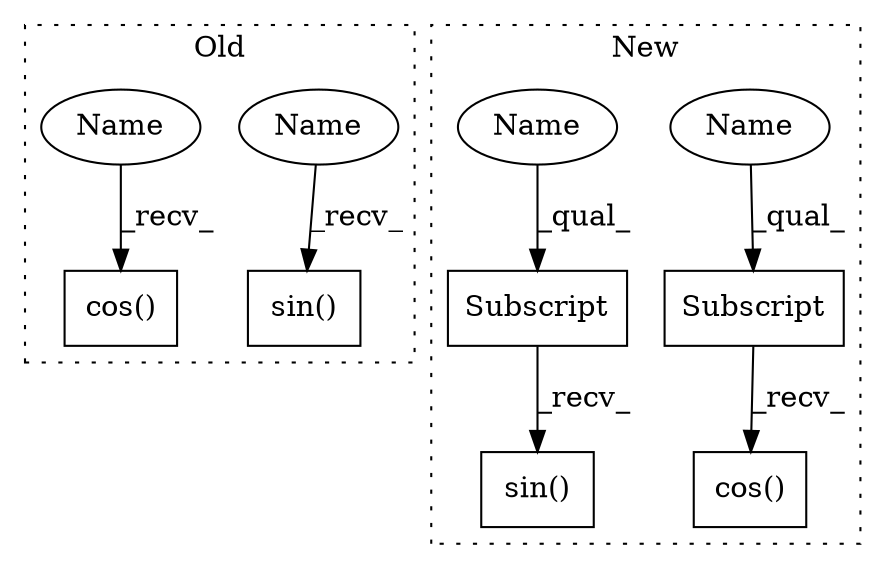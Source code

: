 digraph G {
subgraph cluster0 {
1 [label="sin()" a="75" s="2834" l="11" shape="box"];
4 [label="cos()" a="75" s="2847" l="11" shape="box"];
5 [label="Name" a="87" s="2834" l="5" shape="ellipse"];
6 [label="Name" a="87" s="2847" l="5" shape="ellipse"];
label = "Old";
style="dotted";
}
subgraph cluster1 {
2 [label="cos()" a="75" s="3138" l="26" shape="box"];
3 [label="sin()" a="75" s="3110" l="26" shape="box"];
7 [label="Subscript" a="63" s="3138,0" l="20,0" shape="box"];
8 [label="Subscript" a="63" s="3110,0" l="20,0" shape="box"];
9 [label="Name" a="87" s="3138" l="5" shape="ellipse"];
10 [label="Name" a="87" s="3110" l="5" shape="ellipse"];
label = "New";
style="dotted";
}
5 -> 1 [label="_recv_"];
6 -> 4 [label="_recv_"];
7 -> 2 [label="_recv_"];
8 -> 3 [label="_recv_"];
9 -> 7 [label="_qual_"];
10 -> 8 [label="_qual_"];
}